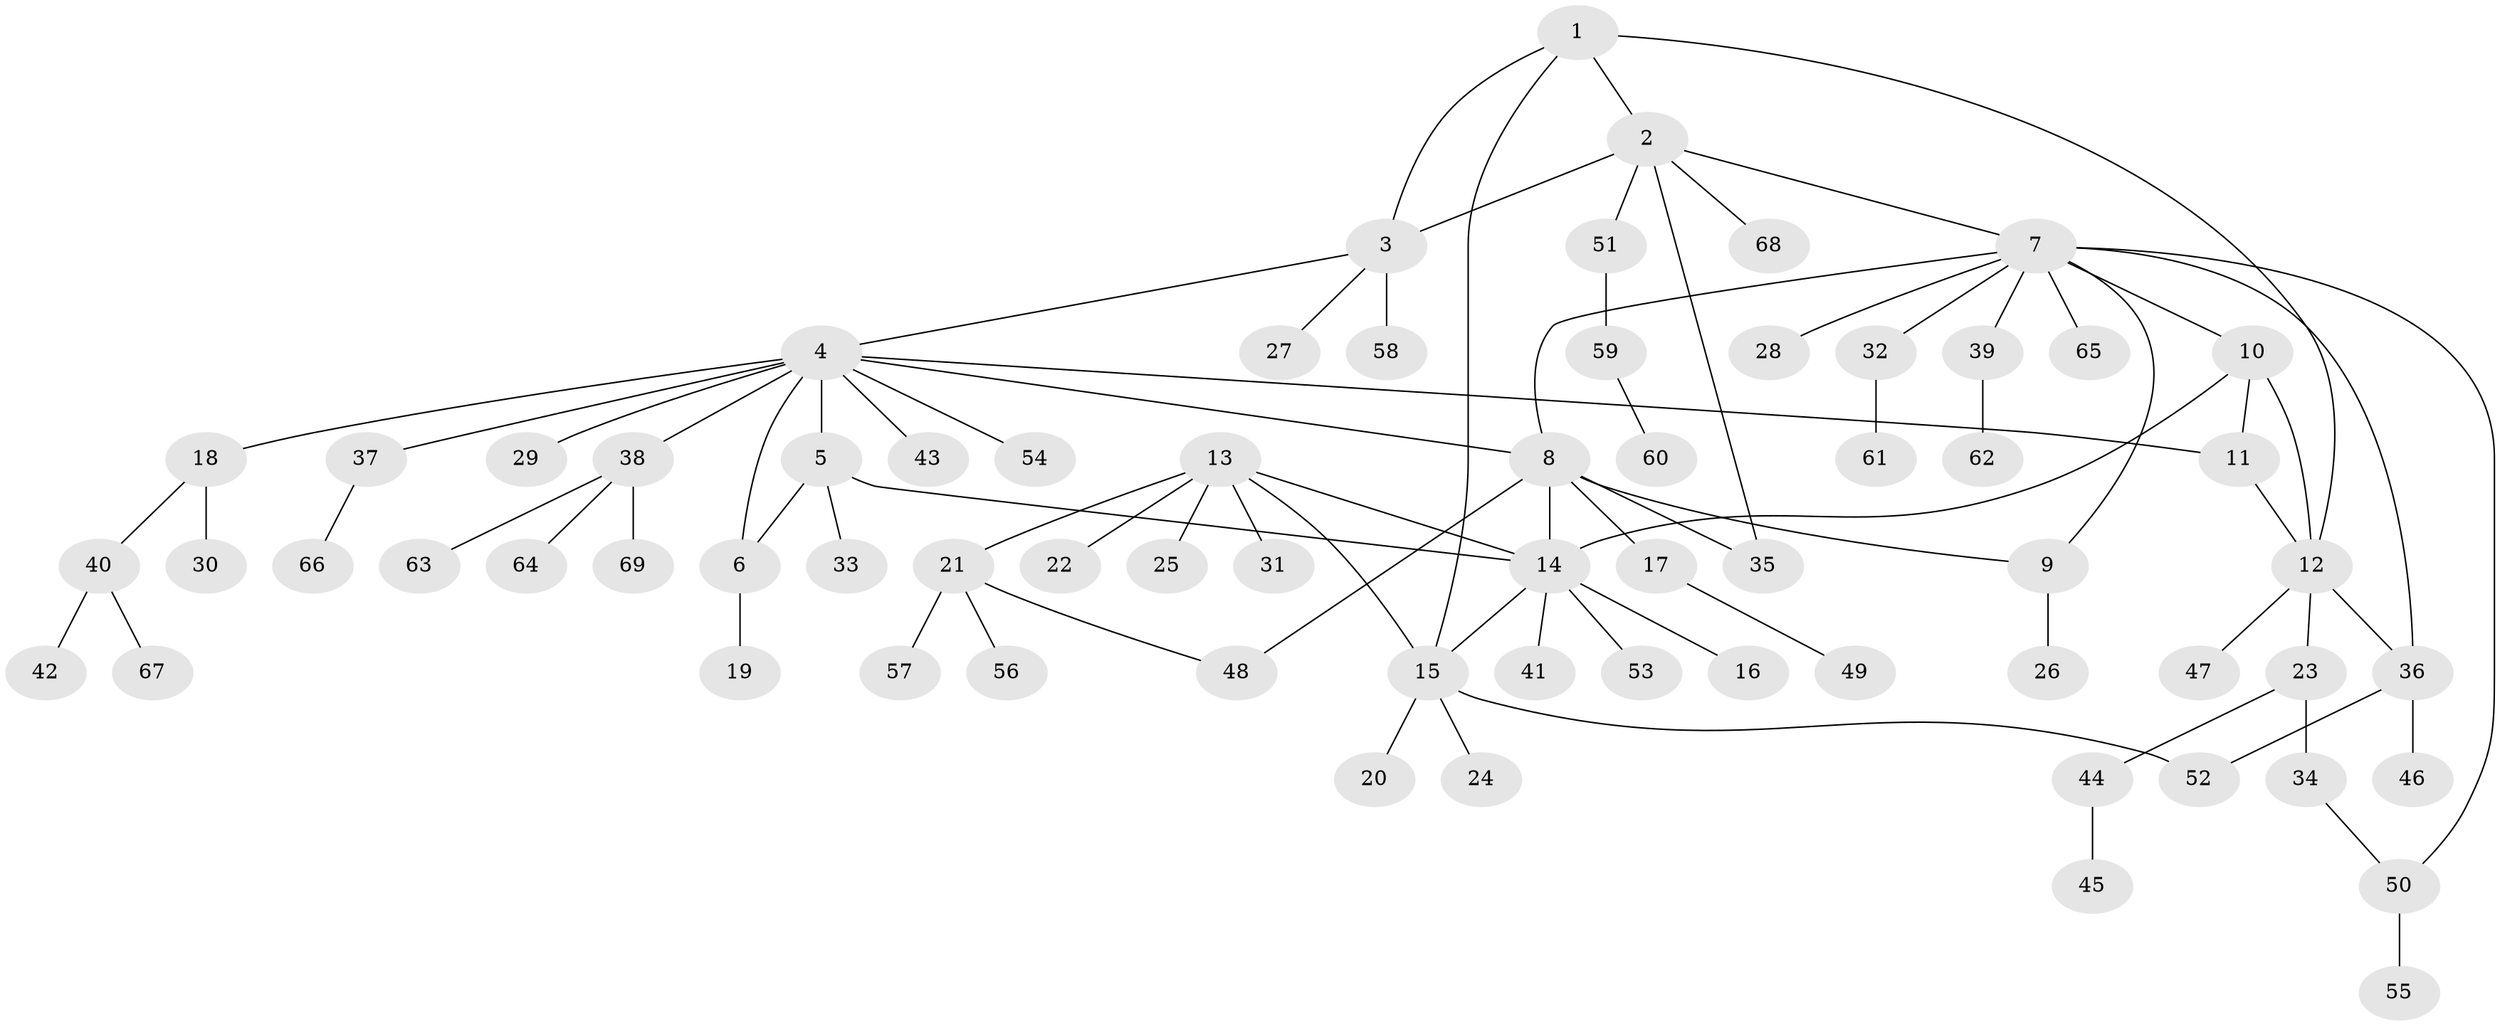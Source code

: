 // Generated by graph-tools (version 1.1) at 2025/55/03/09/25 04:55:50]
// undirected, 69 vertices, 84 edges
graph export_dot {
graph [start="1"]
  node [color=gray90,style=filled];
  1;
  2;
  3;
  4;
  5;
  6;
  7;
  8;
  9;
  10;
  11;
  12;
  13;
  14;
  15;
  16;
  17;
  18;
  19;
  20;
  21;
  22;
  23;
  24;
  25;
  26;
  27;
  28;
  29;
  30;
  31;
  32;
  33;
  34;
  35;
  36;
  37;
  38;
  39;
  40;
  41;
  42;
  43;
  44;
  45;
  46;
  47;
  48;
  49;
  50;
  51;
  52;
  53;
  54;
  55;
  56;
  57;
  58;
  59;
  60;
  61;
  62;
  63;
  64;
  65;
  66;
  67;
  68;
  69;
  1 -- 2;
  1 -- 3;
  1 -- 12;
  1 -- 15;
  2 -- 3;
  2 -- 7;
  2 -- 35;
  2 -- 51;
  2 -- 68;
  3 -- 4;
  3 -- 27;
  3 -- 58;
  4 -- 5;
  4 -- 6;
  4 -- 8;
  4 -- 11;
  4 -- 18;
  4 -- 29;
  4 -- 37;
  4 -- 38;
  4 -- 43;
  4 -- 54;
  5 -- 6;
  5 -- 14;
  5 -- 33;
  6 -- 19;
  7 -- 8;
  7 -- 9;
  7 -- 10;
  7 -- 28;
  7 -- 32;
  7 -- 36;
  7 -- 39;
  7 -- 50;
  7 -- 65;
  8 -- 9;
  8 -- 14;
  8 -- 17;
  8 -- 35;
  8 -- 48;
  9 -- 26;
  10 -- 11;
  10 -- 12;
  10 -- 14;
  11 -- 12;
  12 -- 23;
  12 -- 36;
  12 -- 47;
  13 -- 14;
  13 -- 15;
  13 -- 21;
  13 -- 22;
  13 -- 25;
  13 -- 31;
  14 -- 15;
  14 -- 16;
  14 -- 41;
  14 -- 53;
  15 -- 20;
  15 -- 24;
  15 -- 52;
  17 -- 49;
  18 -- 30;
  18 -- 40;
  21 -- 48;
  21 -- 56;
  21 -- 57;
  23 -- 34;
  23 -- 44;
  32 -- 61;
  34 -- 50;
  36 -- 46;
  36 -- 52;
  37 -- 66;
  38 -- 63;
  38 -- 64;
  38 -- 69;
  39 -- 62;
  40 -- 42;
  40 -- 67;
  44 -- 45;
  50 -- 55;
  51 -- 59;
  59 -- 60;
}
